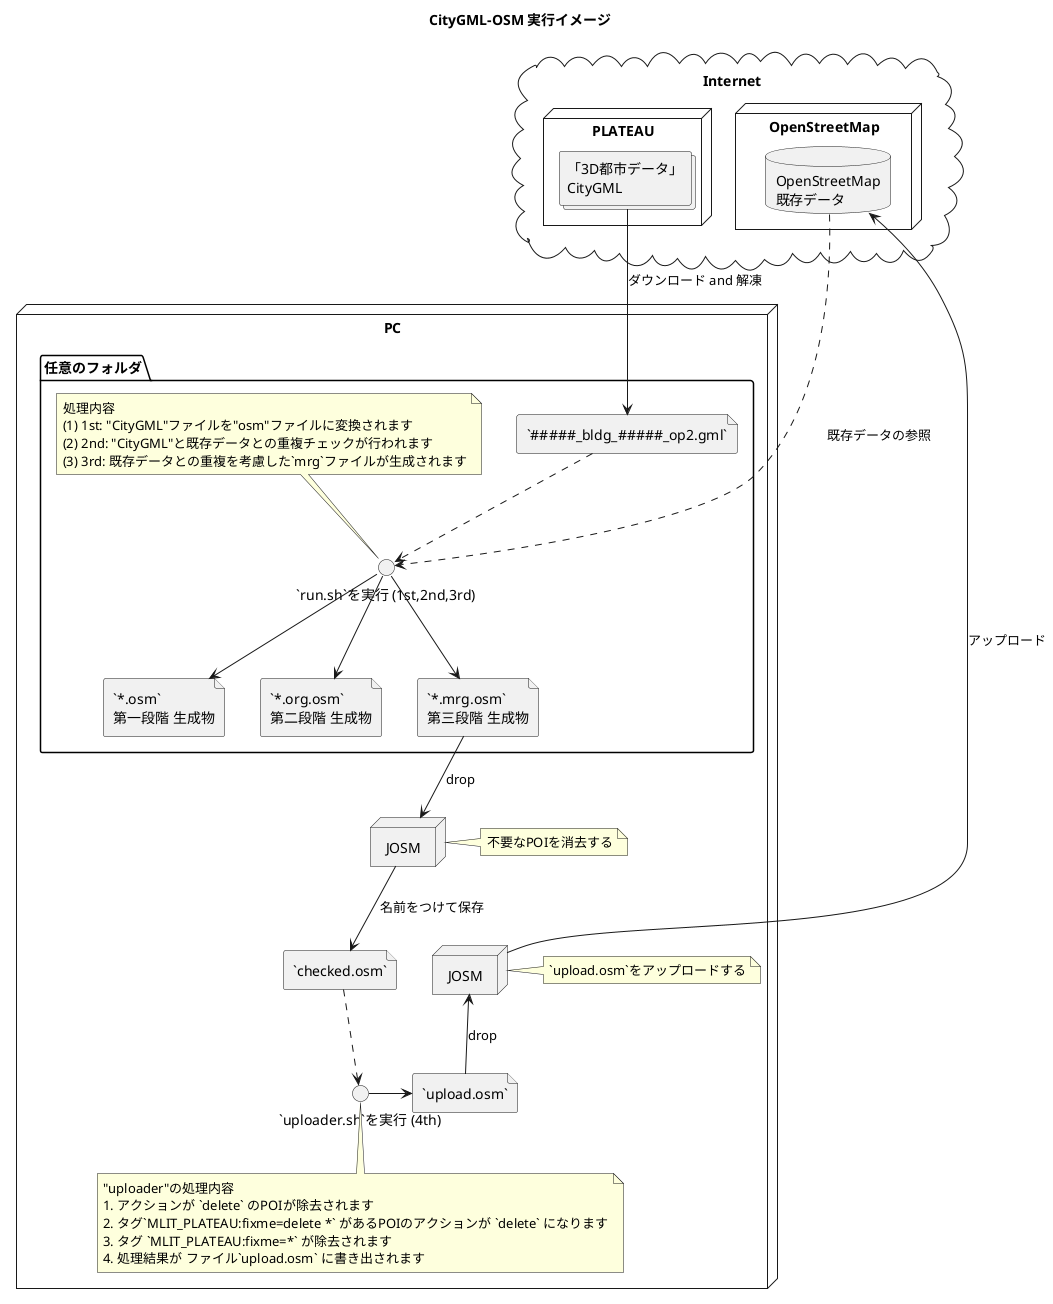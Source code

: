@startuml
 skinparam {
    defaultFontName Noto Sans CJK JP Black
 }

title CityGML-OSM 実行イメージ

 cloud Internet {
  node PLATEAU {
   collections "「3D都市データ」\nCityGML" as citygml
  }
  node OpenStreetMap {
   database "OpenStreetMap\n既存データ" as osmdb
  }
 }

node PC {

 folder 任意のフォルダ {
  file "`#####_bldg_#####_op2.gml`" as gml
  () "`run.sh`を実行 (1st,2nd,3rd)" as run
  note top of run
  	処理内容
  	(1) 1st: "CityGML"ファイルを"osm"ファイルに変換されます
  	(2) 2nd: "CityGML"と既存データとの重複チェックが行われます
  	(3) 3rd: 既存データとの重複を考慮した`mrg`ファイルが生成されます
  end note
  file "`*.osm`\n第一段階 生成物" as osm
  file "`*.org.osm`\n第二段階 生成物" as org
  file "`*.mrg.osm`\n第三段階 生成物" as mrg
  citygml --> gml : ダウンロード and 解凍
  osmdb ..> run : 既存データの参照
  gml ..> run
  run --> osm
  run --> org
  run --> mrg
 }

  node JOSM
  mrg --> JOSM : drop

  note right of JOSM
	不要なPOIを消去する
  end note

  () "`uploader.sh`を実行 (4th)" as 4th
  file "`checked.osm`" as checked
  JOSM --> checked : 名前をつけて保存
  checked ..> 4th
  note bottom of 4th
	"uploader"の処理内容
	1. アクションが `delete` のPOIが除去されます
	2. タグ`MLIT_PLATEAU:fixme=delete *` があるPOIのアクションが `delete` になります
	3. タグ `MLIT_PLATEAU:fixme=*` が除去されます
	4. 処理結果が ファイル`upload.osm` に書き出されます
  end note

  file "`upload.osm`" as upload
  node "JOSM" as JOSM2

  4th -> upload
  JOSM2 <-- upload : drop

  note right of JOSM2
	`upload.osm`をアップロードする
  end note
}

osmdb <-- JOSM2 : アップロード

@enduml